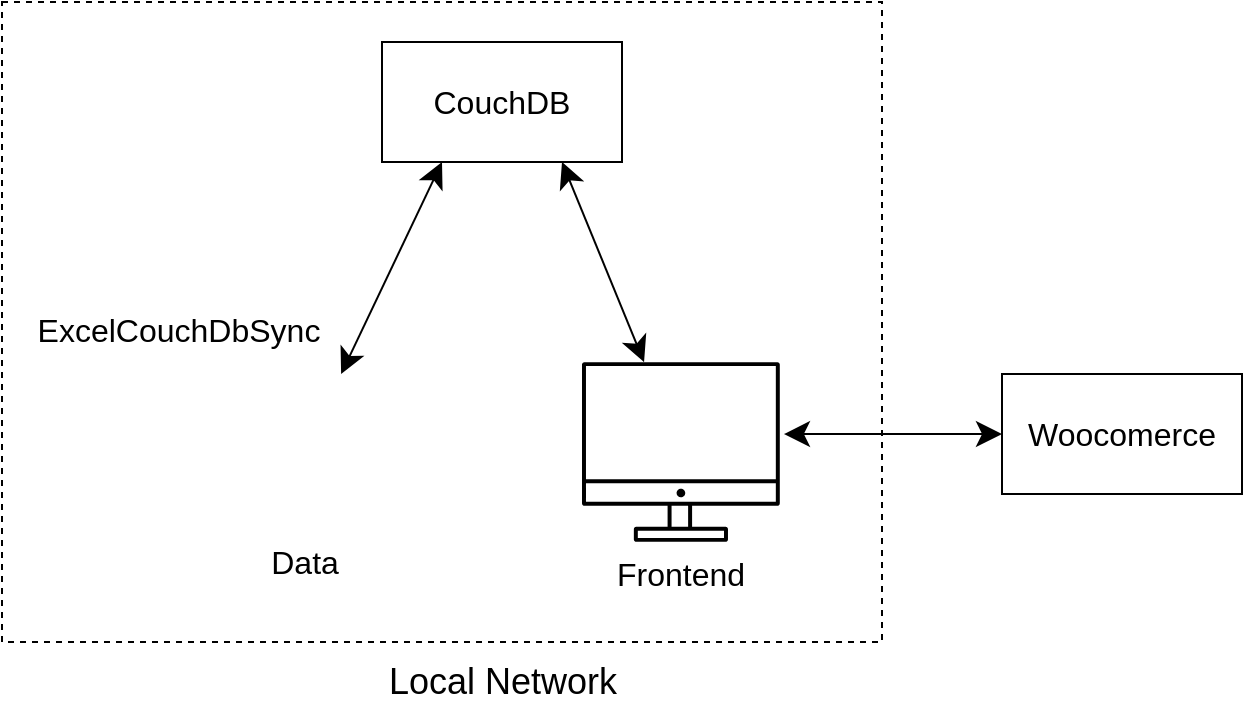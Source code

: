 <mxfile version="13.4.6" type="device"><diagram id="Jub3_QvItPBXAswjVCYb" name="Page-1"><mxGraphModel dx="1822" dy="762" grid="1" gridSize="10" guides="1" tooltips="1" connect="1" arrows="1" fold="1" page="0" pageScale="1" pageWidth="827" pageHeight="1169" math="0" shadow="0"><root><mxCell id="0"/><mxCell id="1" parent="0"/><mxCell id="EPNWyRYqN7n7zmMw7Tv8-9" value="" style="rounded=0;whiteSpace=wrap;html=1;fontSize=16;fontColor=#000000;fillColor=none;dashed=1;" parent="1" vertex="1"><mxGeometry x="-220" y="250" width="440" height="320" as="geometry"/></mxCell><mxCell id="EPNWyRYqN7n7zmMw7Tv8-1" value="&lt;font style=&quot;font-size: 16px&quot;&gt;CouchDB&lt;/font&gt;" style="rounded=0;whiteSpace=wrap;html=1;" parent="1" vertex="1"><mxGeometry x="-30" y="270" width="120" height="60" as="geometry"/></mxCell><mxCell id="EPNWyRYqN7n7zmMw7Tv8-2" value="&lt;font style=&quot;font-size: 16px&quot;&gt;Data&lt;/font&gt;" style="shape=image;html=1;verticalAlign=top;verticalLabelPosition=bottom;labelBackgroundColor=#ffffff;imageAspect=0;aspect=fixed;image=https://cdn3.iconfinder.com/data/icons/brands-applications/512/Excel_D-128.png" parent="1" vertex="1"><mxGeometry x="-108" y="436" width="78" height="78" as="geometry"/></mxCell><mxCell id="EPNWyRYqN7n7zmMw7Tv8-3" value="ExcelCouchDbSync" style="shape=image;html=1;verticalAlign=top;verticalLabelPosition=bottom;labelBackgroundColor=#ffffff;imageAspect=0;aspect=fixed;image=https://cdn4.iconfinder.com/data/icons/logos-and-brands/512/267_Python_logo-128.png;fontSize=16;" parent="1" vertex="1"><mxGeometry x="-156" y="350" width="48" height="48" as="geometry"/></mxCell><mxCell id="EPNWyRYqN7n7zmMw7Tv8-4" value="&lt;font style=&quot;font-size: 16px&quot;&gt;Woocomerce&lt;/font&gt;" style="rounded=0;whiteSpace=wrap;html=1;" parent="1" vertex="1"><mxGeometry x="280" y="436" width="120" height="60" as="geometry"/></mxCell><mxCell id="EPNWyRYqN7n7zmMw7Tv8-5" value="&lt;font style=&quot;font-size: 16px&quot;&gt;Frontend&lt;/font&gt;" style="outlineConnect=0;gradientColor=none;strokeColor=none;dashed=0;verticalLabelPosition=bottom;verticalAlign=top;align=center;html=1;fontSize=12;fontStyle=0;aspect=fixed;shape=mxgraph.aws4.illustration_desktop;pointerEvents=1;fillColor=#000000;" parent="1" vertex="1"><mxGeometry x="70" y="430" width="98.9" height="90" as="geometry"/></mxCell><mxCell id="EPNWyRYqN7n7zmMw7Tv8-6" value="" style="endArrow=classic;startArrow=classic;html=1;fontSize=16;fontColor=#000000;endSize=10;startSize=10;entryX=0;entryY=0.5;entryDx=0;entryDy=0;exitX=1.021;exitY=0.4;exitDx=0;exitDy=0;exitPerimeter=0;" parent="1" source="EPNWyRYqN7n7zmMw7Tv8-5" target="EPNWyRYqN7n7zmMw7Tv8-4" edge="1"><mxGeometry width="50" height="50" relative="1" as="geometry"><mxPoint x="390" y="420" as="sourcePoint"/><mxPoint x="440" y="370" as="targetPoint"/></mxGeometry></mxCell><mxCell id="EPNWyRYqN7n7zmMw7Tv8-7" value="" style="endArrow=classic;startArrow=classic;html=1;fontSize=16;fontColor=#000000;endSize=10;startSize=10;entryX=0.75;entryY=1;entryDx=0;entryDy=0;" parent="1" source="EPNWyRYqN7n7zmMw7Tv8-5" target="EPNWyRYqN7n7zmMw7Tv8-1" edge="1"><mxGeometry width="50" height="50" relative="1" as="geometry"><mxPoint x="226.774" y="428.063" as="sourcePoint"/><mxPoint x="280" y="290" as="targetPoint"/></mxGeometry></mxCell><mxCell id="EPNWyRYqN7n7zmMw7Tv8-8" value="" style="endArrow=classic;startArrow=classic;html=1;fontSize=16;fontColor=#000000;endSize=10;startSize=10;entryX=0.25;entryY=1;entryDx=0;entryDy=0;" parent="1" source="EPNWyRYqN7n7zmMw7Tv8-2" target="EPNWyRYqN7n7zmMw7Tv8-1" edge="1"><mxGeometry width="50" height="50" relative="1" as="geometry"><mxPoint x="236.774" y="438.063" as="sourcePoint"/><mxPoint x="290" y="300" as="targetPoint"/></mxGeometry></mxCell><mxCell id="2" value="Local Network" style="text;html=1;align=center;verticalAlign=middle;resizable=0;points=[];autosize=1;fontSize=18;fontColor=#000000;" parent="1" vertex="1"><mxGeometry x="-35" y="575" width="130" height="30" as="geometry"/></mxCell></root></mxGraphModel></diagram></mxfile>